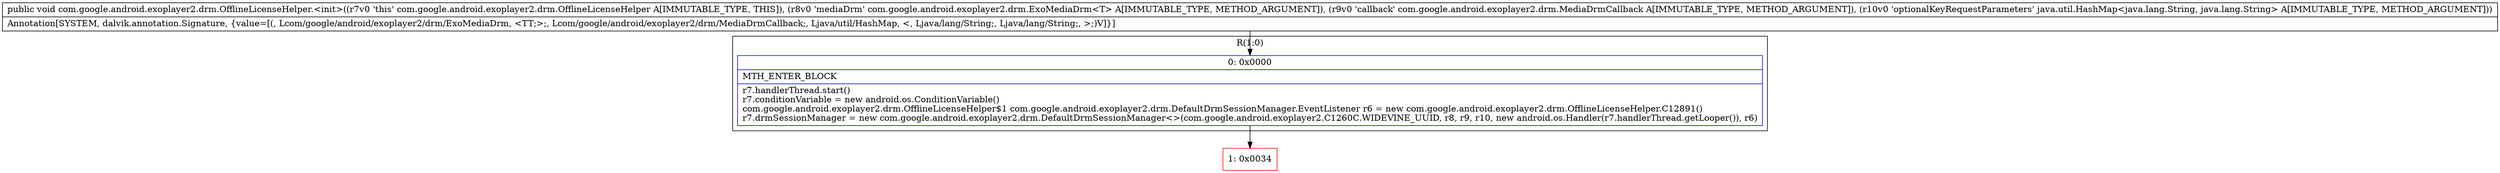 digraph "CFG forcom.google.android.exoplayer2.drm.OfflineLicenseHelper.\<init\>(Lcom\/google\/android\/exoplayer2\/drm\/ExoMediaDrm;Lcom\/google\/android\/exoplayer2\/drm\/MediaDrmCallback;Ljava\/util\/HashMap;)V" {
subgraph cluster_Region_1671839916 {
label = "R(1:0)";
node [shape=record,color=blue];
Node_0 [shape=record,label="{0\:\ 0x0000|MTH_ENTER_BLOCK\l|r7.handlerThread.start()\lr7.conditionVariable = new android.os.ConditionVariable()\lcom.google.android.exoplayer2.drm.OfflineLicenseHelper$1 com.google.android.exoplayer2.drm.DefaultDrmSessionManager.EventListener r6 = new com.google.android.exoplayer2.drm.OfflineLicenseHelper.C12891()\lr7.drmSessionManager = new com.google.android.exoplayer2.drm.DefaultDrmSessionManager\<\>(com.google.android.exoplayer2.C1260C.WIDEVINE_UUID, r8, r9, r10, new android.os.Handler(r7.handlerThread.getLooper()), r6)\l}"];
}
Node_1 [shape=record,color=red,label="{1\:\ 0x0034}"];
MethodNode[shape=record,label="{public void com.google.android.exoplayer2.drm.OfflineLicenseHelper.\<init\>((r7v0 'this' com.google.android.exoplayer2.drm.OfflineLicenseHelper A[IMMUTABLE_TYPE, THIS]), (r8v0 'mediaDrm' com.google.android.exoplayer2.drm.ExoMediaDrm\<T\> A[IMMUTABLE_TYPE, METHOD_ARGUMENT]), (r9v0 'callback' com.google.android.exoplayer2.drm.MediaDrmCallback A[IMMUTABLE_TYPE, METHOD_ARGUMENT]), (r10v0 'optionalKeyRequestParameters' java.util.HashMap\<java.lang.String, java.lang.String\> A[IMMUTABLE_TYPE, METHOD_ARGUMENT]))  | Annotation[SYSTEM, dalvik.annotation.Signature, \{value=[(, Lcom\/google\/android\/exoplayer2\/drm\/ExoMediaDrm, \<TT;\>;, Lcom\/google\/android\/exoplayer2\/drm\/MediaDrmCallback;, Ljava\/util\/HashMap, \<, Ljava\/lang\/String;, Ljava\/lang\/String;, \>;)V]\}]\l}"];
MethodNode -> Node_0;
Node_0 -> Node_1;
}

